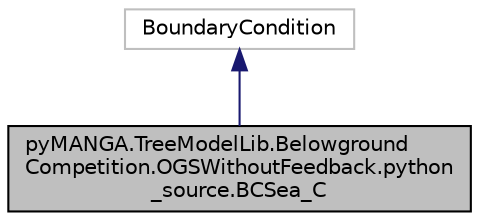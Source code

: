 digraph "pyMANGA.TreeModelLib.BelowgroundCompetition.OGSWithoutFeedback.python_source.BCSea_C"
{
  edge [fontname="Helvetica",fontsize="10",labelfontname="Helvetica",labelfontsize="10"];
  node [fontname="Helvetica",fontsize="10",shape=record];
  Node1 [label="pyMANGA.TreeModelLib.Belowground\lCompetition.OGSWithoutFeedback.python\l_source.BCSea_C",height=0.2,width=0.4,color="black", fillcolor="grey75", style="filled", fontcolor="black"];
  Node2 -> Node1 [dir="back",color="midnightblue",fontsize="10",style="solid",fontname="Helvetica"];
  Node2 [label="BoundaryCondition",height=0.2,width=0.4,color="grey75", fillcolor="white", style="filled"];
}
